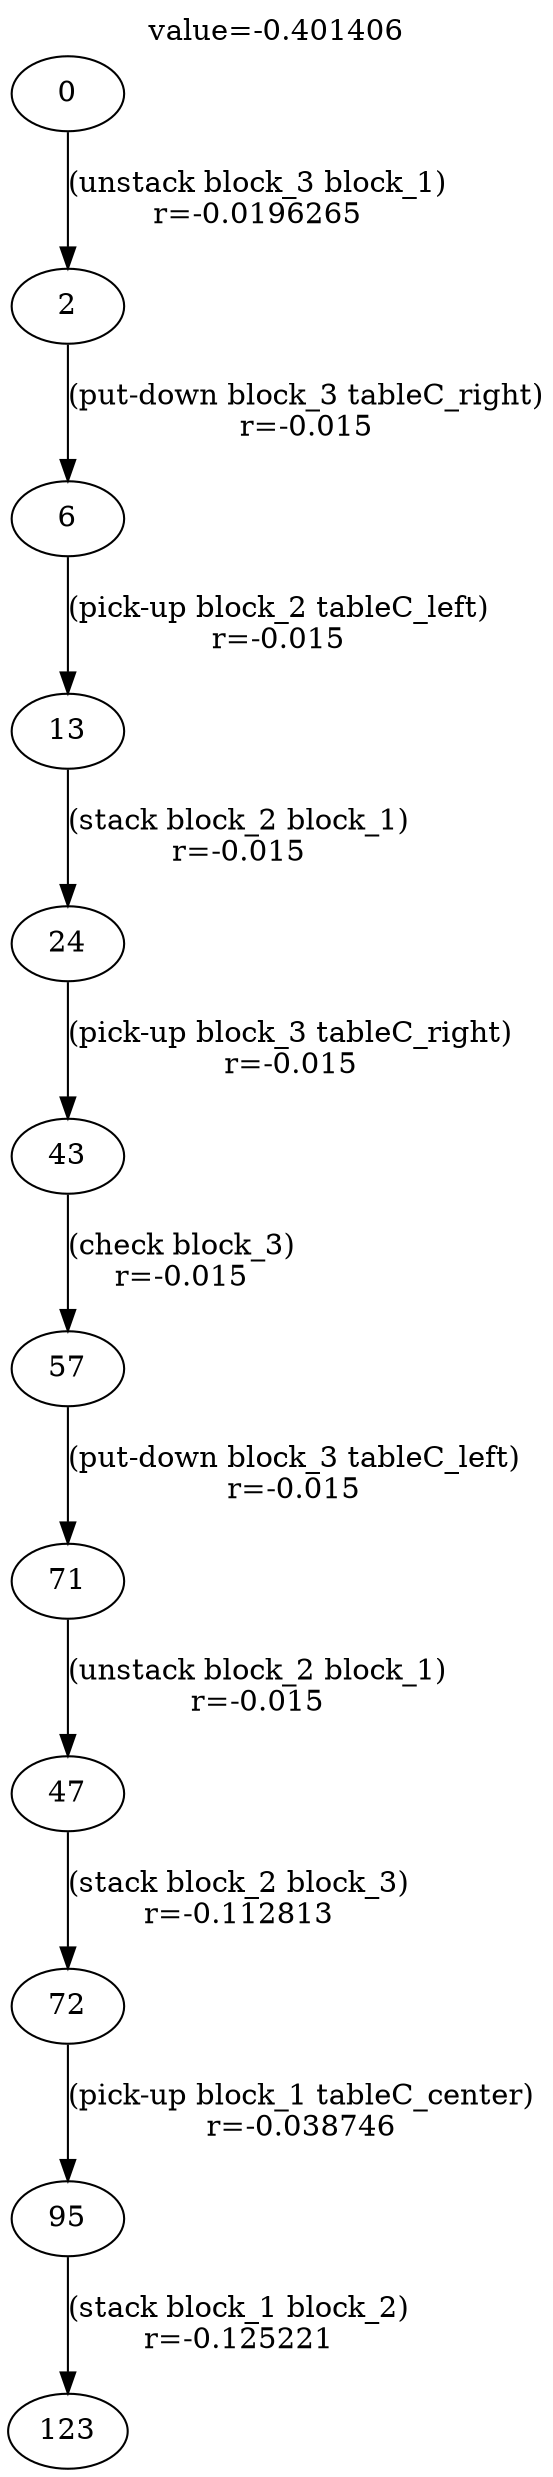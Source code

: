 digraph g{
label="value=-0.401406"
labelloc=top
0->2 [ label="(unstack block_3 block_1)
r=-0.0196265" ];
2->6 [ label="(put-down block_3 tableC_right)
r=-0.015" ];
6->13 [ label="(pick-up block_2 tableC_left)
r=-0.015" ];
13->24 [ label="(stack block_2 block_1)
r=-0.015" ];
24->43 [ label="(pick-up block_3 tableC_right)
r=-0.015" ];
43->57 [ label="(check block_3)
r=-0.015" ];
57->71 [ label="(put-down block_3 tableC_left)
r=-0.015" ];
71->47 [ label="(unstack block_2 block_1)
r=-0.015" ];
47->72 [ label="(stack block_2 block_3)
r=-0.112813" ];
72->95 [ label="(pick-up block_1 tableC_center)
r=-0.038746" ];
95->123 [ label="(stack block_1 block_2)
r=-0.125221" ];
}
